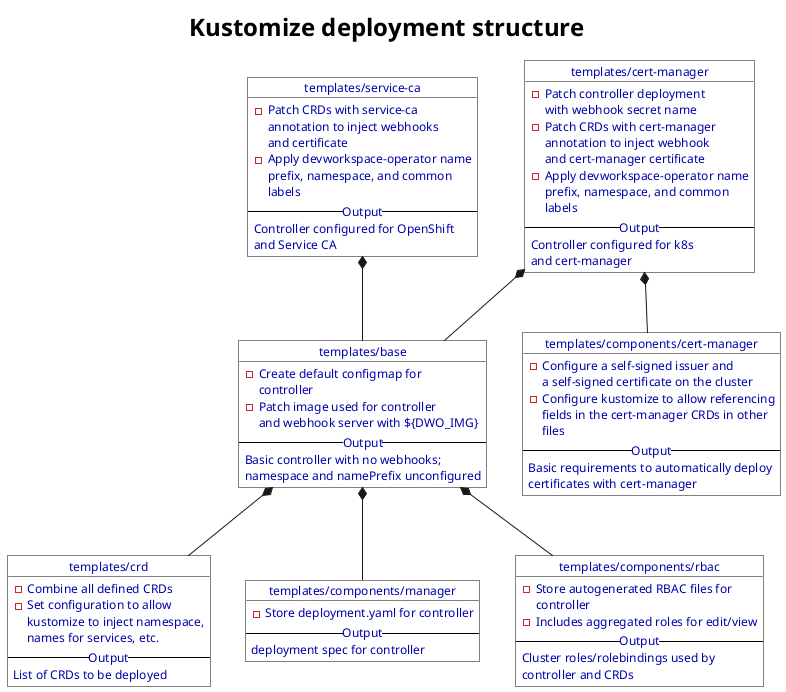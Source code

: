 @startuml
' This diagram outlines to folder structure
' and dependencies between kustomize overlays
' used to deploy the devworkspace-operator
' manually.

Title Kustomize deployment structure
skinparam TitleFontSize 24
skinparam Object {
  BackgroundColor white
  BorderColor black
  FontSize 16
  FontColor #0000AA
  AttributeFontSize 12
}

object "templates/cert-manager" as certmanager {
  - Patch controller deployment
    with webhook secret name
  - Patch CRDs with cert-manager
    annotation to inject webhook
    and cert-manager certificate
  - Apply devworkspace-operator name
    prefix, namespace, and common
    labels
  --Output--
  Controller configured for k8s
    and cert-manager
}
object "templates/service-ca" as serviceca {
  - Patch CRDs with service-ca
    annotation to inject webhooks
    and certificate
  - Apply devworkspace-operator name
    prefix, namespace, and common
    labels
  --Output--
  Controller configured for OpenShift
    and Service CA
}

object "templates/base" as base {
  - Create default configmap for
    controller
  - Patch image used for controller
    and webhook server with ${DWO_IMG}
  --Output--
  Basic controller with no webhooks;
  namespace and namePrefix unconfigured
}
object "templates/crd" as crd {
  - Combine all defined CRDs
  - Set configuration to allow
    kustomize to inject namespace,
    names for services, etc.
  --Output--
  List of CRDs to be deployed
}

object "templates/components/manager" as manager {
  - Store deployment.yaml for controller
  --Output--
  deployment spec for controller
}
object "templates/components/rbac" as rbac {
  - Store autogenerated RBAC files for
    controller
  - Includes aggregated roles for edit/view
  --Output--
  Cluster roles/rolebindings used by
    controller and CRDs
}
object "templates/components/cert-manager" as certs {
  - Configure a self-signed issuer and
    a self-signed certificate on the cluster
  - Configure kustomize to allow referencing
    fields in the cert-manager CRDs in other
    files
  --Output--
  Basic requirements to automatically deploy
    certificates with cert-manager
}

certmanager *-- base
certmanager *-- certs
serviceca *-- base

base *-- manager
base *-- rbac
base *-- crd

@enduml
